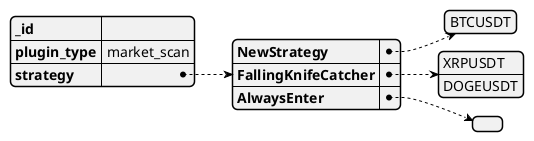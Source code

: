 @startjson
{
    "_id": "",
    "plugin_type": "market_scan",
    "strategy": {
        "NewStrategy": ["BTCUSDT"],
        "FallingKnifeCatcher": ["XRPUSDT", "DOGEUSDT"],
        "AlwaysEnter": []
    }
}
@endjson

NOTE: Currently I imagine it to be so, but there are some problems:
    Suppose we found the pairs that has high volatility and there are some strategies that benefits
    from that. 
    - How market scanner will know which strategy operates better in that conditions?

    An alternative is to provide some kind of analysis dict but reverse:
    "range": ["BTCUSDT"],
    "trending": ["XRPUSDT", "DOGEUSDT"],
    but in this case:
    - How each stratgy or strategy_manager know about the nature and the purpose
    of the strategies which is an abstract consept?

